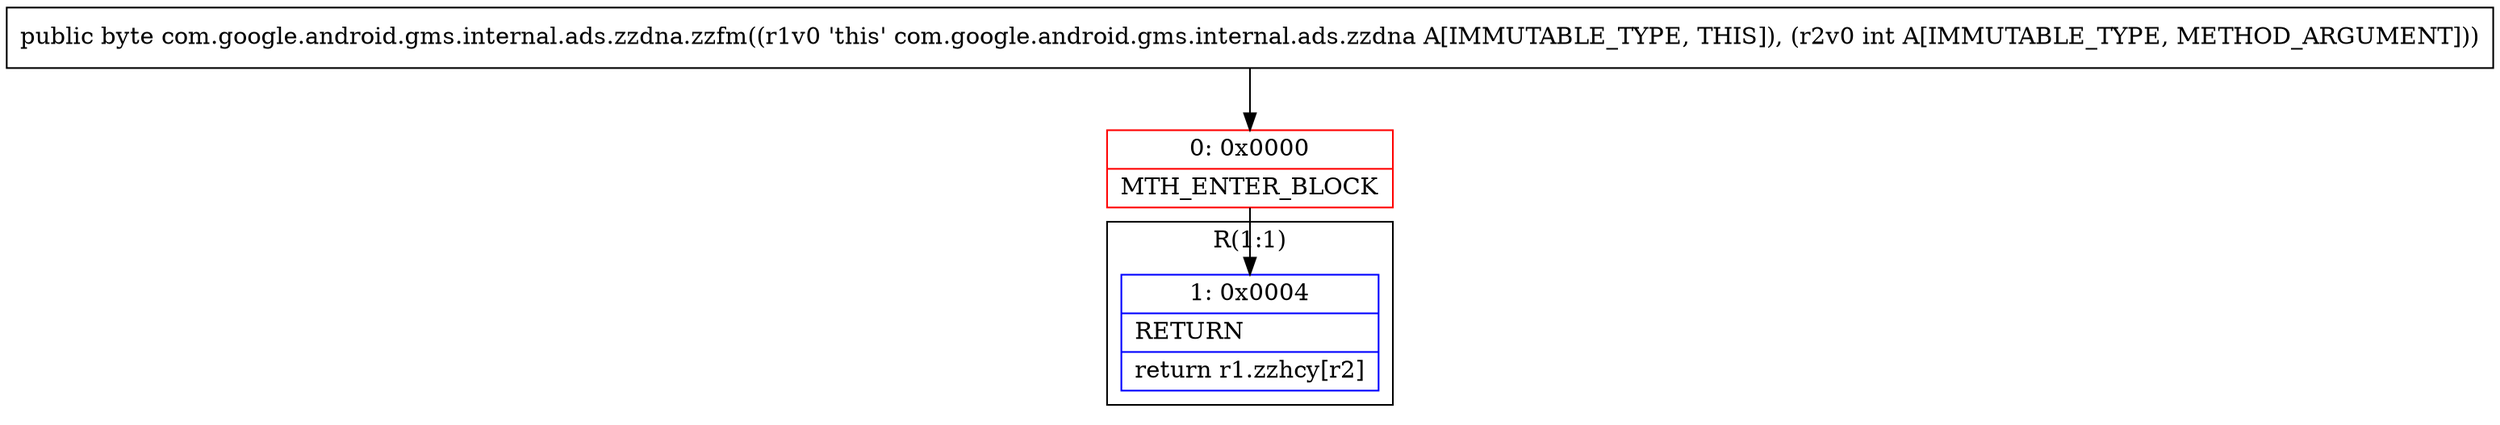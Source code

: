 digraph "CFG forcom.google.android.gms.internal.ads.zzdna.zzfm(I)B" {
subgraph cluster_Region_1481506793 {
label = "R(1:1)";
node [shape=record,color=blue];
Node_1 [shape=record,label="{1\:\ 0x0004|RETURN\l|return r1.zzhcy[r2]\l}"];
}
Node_0 [shape=record,color=red,label="{0\:\ 0x0000|MTH_ENTER_BLOCK\l}"];
MethodNode[shape=record,label="{public byte com.google.android.gms.internal.ads.zzdna.zzfm((r1v0 'this' com.google.android.gms.internal.ads.zzdna A[IMMUTABLE_TYPE, THIS]), (r2v0 int A[IMMUTABLE_TYPE, METHOD_ARGUMENT])) }"];
MethodNode -> Node_0;
Node_0 -> Node_1;
}

